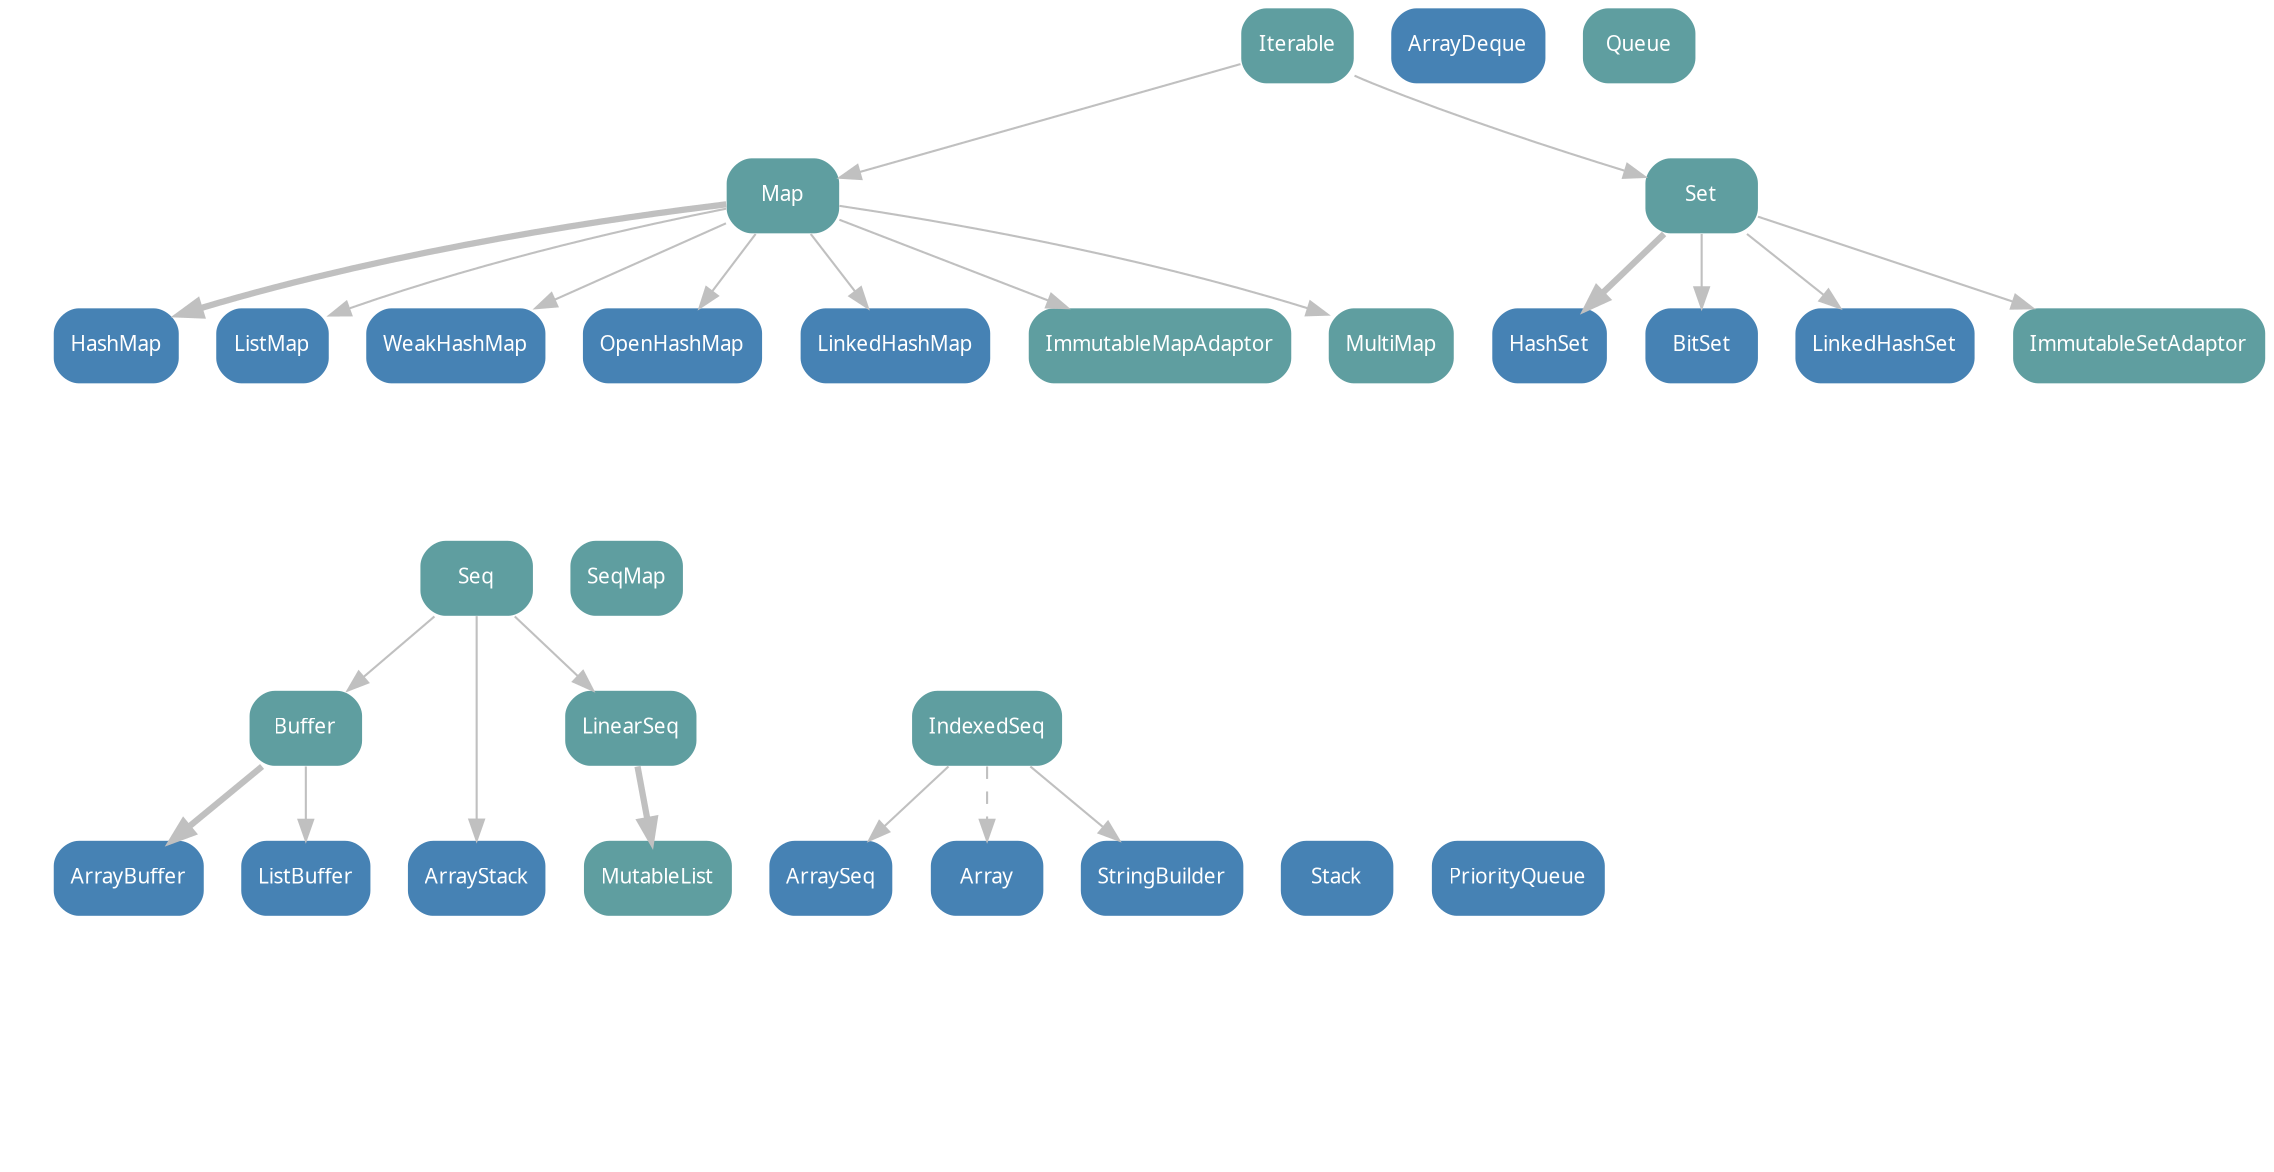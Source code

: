 // dot graphs for the Scala 2.13 Collections API
// package scala.collection.mutable
// (C) 2010 by Mathias
// (C) 2015 and 2019 by Mike Slinn

// Traversable removed because it was deprecated in Scala 2.13
digraph "scala.collection.mutable" {
  bgcolor=transparent
  dpi=68

  // layout help
  node [shape=point, style=invis]
  edge [style=invis]
  Level0 -> Level1 -> Level2 -> Level3 -> Level4 -> Level5 -> Level6 -> Level7 -> Level8 -> Level9

  // node definitions
  node [shape=box, style="rounded, filled", fontname=tahoma, fontsize=10, fontcolor=white, color=none, fillcolor=cadetblue]
  mIterable [label="Iterable", URL="http://www.scala-lang.org/api/current/scala/collection/mutable/Iterable.html"]
    mMap [label="Map", URL="http://www.scala-lang.org/api/current/scala/collection/mutable/Map.html"]
      mHashMap [fillcolor="steelblue", label="HashMap", URL="http://www.scala-lang.org/api/current/scala/collection/mutable/HashMap.html"]
      mListMap [fillcolor="steelblue", label="HashMap", URL="http://www.scala-lang.org/api/current/scala/collection/mutable/ListMap.html"]
      WeakHashMap [fillcolor="steelblue", URL="http://www.scala-lang.org/api/current/scala/collection/mutable/WeakHashMap.html"]
      OpenHashMap [fillcolor="steelblue", URL="http://www.scala-lang.org/api/current/scala/collection/mutable/OpenHashMap.html"]
      mListMap [fillcolor="steelblue", label="ListMap", URL="http://www.scala-lang.org/api/current/scala/collection/mutable/ListMap.html"]
    mSeq [label="Seq", URL="http://www.scala-lang.org/api/current/scala/collection/mutable/Seq.html"]
      mIndexedSeq [label="IndexedSeq", URL="http://www.scala-lang.org/api/current/scala/collection/mutable/IndexedSeq.html"]
        ArrayBuffer [fillcolor="steelblue", URL="http://www.scala-lang.org/api/current/scala/collection/mutable/ArrayBuffer.html"] // also a Buffer
        ArrayDeque [fillcolor="steelblue", URL="http://www.scala-lang.org/api/current/scala/collection/mutable/ArrayDeque.html"]
        ArraySeq [fillcolor="steelblue", URL="http://www.scala-lang.org/api/current/scala/collection/mutable/ArraySeq.html"]
        Array [fillcolor="steelblue", URL="http://www.scala-lang.org/api/current/scala/Array.html"]
        StringBuilder [fillcolor="steelblue", URL="http://www.scala-lang.org/api/current/scala/collection/mutable/StringBuilder.html"]
      Buffer [URL="http://www.scala-lang.org/api/current/scala/collection/mutable/Buffer.html"]
        ListBuffer [fillcolor="steelblue", URL="http://www.scala-lang.org/api/current/scala/collection/mutable/ListBuffer.html"]
      mStack [fillcolor="steelblue", label="Stack", URL="http://www.scala-lang.org/api/current/scala/collection/mutable/Stack.html"]
      ArrayStack [fillcolor="steelblue", URL="http://www.scala-lang.org/api/current/scala/collection/mutable/ArrayStack.html"]
      PriorityQueue [fillcolor="steelblue", URL="http://www.scala-lang.org/api/current/scala/collection/mutable/PriorityQueue.html"]
        mLinearSeq [label="LinearSeq", URL="http://www.scala-lang.org/api/current/scala/collection/immutable/LinearSeq.html"]
          mQueue [label="Queue", URL="http://www.scala-lang.org/api/current/scala/collection/mutable/Queue.html"]
    mSeqMap [label="SeqMap", URL="http://www.scala-lang.org/api/current/scala/collection/mutable/SeqMap.html"]
      LinkedHashMap [fillcolor="steelblue", label="LinkedHashMap", URL="http://www.scala-lang.org/api/current/scala/collection/mutable/LinkedHashMap.html"]
    mSet [label="Set", URL="http://www.scala-lang.org/api/current/scala/collection/mutable/Set.html"]
      mHashSet [fillcolor="steelblue", label="HashSet", URL="http://www.scala-lang.org/api/current/scala/collection/mutable/HashSet.html"]
      mBitSet [fillcolor="steelblue", label="BitSet", URL="http://www.scala-lang.org/api/current/scala/collection/mutable/BitSet.html"]
      LinkedHashSet [fillcolor="steelblue", URL="http://www.scala-lang.org/api/current/scala/collection/mutable/LinkedHashSet.html"]

  // layout help
  { rank=same; Level0; mIterable }
  { rank=same; Level1; mSet; mMap }
  { rank=same; Level2; WeakHashMap; OpenHashMap; ImmutableMapAdaptor; LinkedHashMap; ImmutableSetAdaptor }
  { rank=same; Level3; }
  { rank=same; Level4; mSeq; mSeqMap }
  { rank=same; Level5; }
  { rank=same; Level6; ArraySeq; mStack; ArrayStack; PriorityQueue }

  // edge definitions
  edge [style=solid, color=gray]
  mIndexedSeq -> ArraySeq
  mIndexedSeq -> Array [style=dashed, URL="http://www.scala-lang.org/api/current/scala/collection/mutable/ArrayOps.html"]
  mIndexedSeq -> StringBuilder
  mSeq -> mLinearSeq
  mLinearSeq -> MutableList [penwidth=3]
  mSeq -> Buffer
  Buffer -> ArrayBuffer [penwidth=3]
  Buffer -> ListBuffer
  mSeq -> ArrayStack
  mIterable -> mSet
  mSet -> mHashSet [penwidth=3]
  mSet -> mBitSet
  mSet -> LinkedHashSet
  mSet -> ImmutableSetAdaptor
  mIterable -> mMap
  mMap -> mHashMap [penwidth=3]
  mMap -> WeakHashMap
  mMap -> OpenHashMap
  mMap -> LinkedHashMap
  mMap -> mListMap
  mMap -> MultiMap
  mMap -> ImmutableMapAdaptor
}

